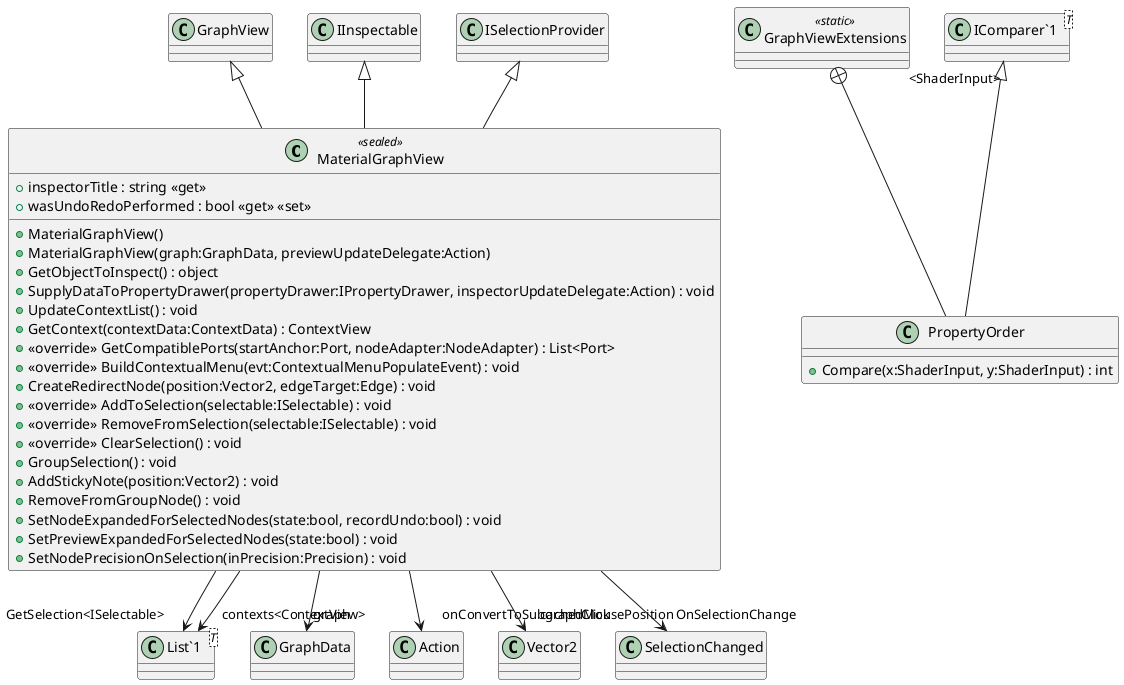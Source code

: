 @startuml
class MaterialGraphView <<sealed>> {
    + MaterialGraphView()
    + MaterialGraphView(graph:GraphData, previewUpdateDelegate:Action)
    + inspectorTitle : string <<get>>
    + GetObjectToInspect() : object
    + SupplyDataToPropertyDrawer(propertyDrawer:IPropertyDrawer, inspectorUpdateDelegate:Action) : void
    + wasUndoRedoPerformed : bool <<get>> <<set>>
    + UpdateContextList() : void
    + GetContext(contextData:ContextData) : ContextView
    + <<override>> GetCompatiblePorts(startAnchor:Port, nodeAdapter:NodeAdapter) : List<Port>
    + <<override>> BuildContextualMenu(evt:ContextualMenuPopulateEvent) : void
    + CreateRedirectNode(position:Vector2, edgeTarget:Edge) : void
    + <<override>> AddToSelection(selectable:ISelectable) : void
    + <<override>> RemoveFromSelection(selectable:ISelectable) : void
    + <<override>> ClearSelection() : void
    + GroupSelection() : void
    + AddStickyNote(position:Vector2) : void
    + RemoveFromGroupNode() : void
    + SetNodeExpandedForSelectedNodes(state:bool, recordUndo:bool) : void
    + SetPreviewExpandedForSelectedNodes(state:bool) : void
    + SetNodePrecisionOnSelection(inPrecision:Precision) : void
}
class GraphViewExtensions <<static>> {
}
class "List`1"<T> {
}
class PropertyOrder {
    + Compare(x:ShaderInput, y:ShaderInput) : int
}
class "IComparer`1"<T> {
}
GraphView <|-- MaterialGraphView
IInspectable <|-- MaterialGraphView
ISelectionProvider <|-- MaterialGraphView
MaterialGraphView --> "graph" GraphData
MaterialGraphView --> "GetSelection<ISelectable>" "List`1"
MaterialGraphView --> "onConvertToSubgraphClick" Action
MaterialGraphView --> "cachedMousePosition" Vector2
MaterialGraphView --> "contexts<ContextView>" "List`1"
MaterialGraphView --> "OnSelectionChange" SelectionChanged
GraphViewExtensions +-- PropertyOrder
"IComparer`1" "<ShaderInput>" <|-- PropertyOrder
@enduml
